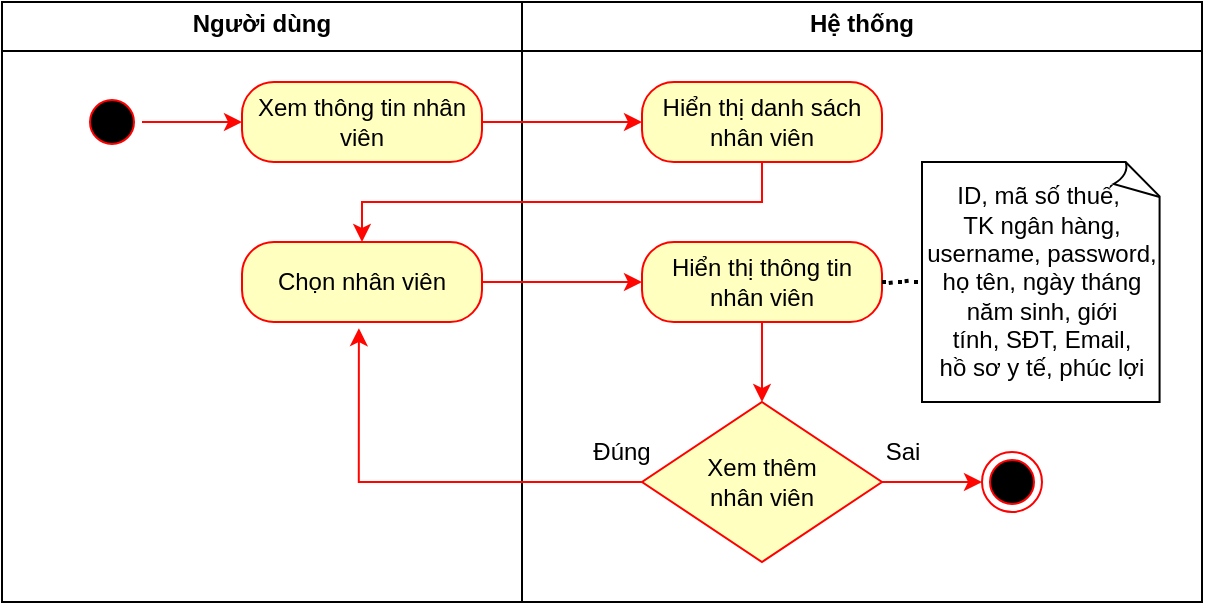 <mxfile version="26.0.6">
  <diagram name="Page-1" id="pAYEDax6jlEjCvd47c3e">
    <mxGraphModel dx="1023" dy="464" grid="1" gridSize="10" guides="1" tooltips="1" connect="1" arrows="1" fold="1" page="1" pageScale="1" pageWidth="850" pageHeight="1100" math="0" shadow="0">
      <root>
        <mxCell id="0" />
        <mxCell id="1" parent="0" />
        <mxCell id="j3ycPdzo6cHpRrVuyQYC-28" value="&lt;p style=&quot;margin:0px;margin-top:4px;text-align:center;&quot;&gt;&lt;b&gt;Hệ thống&lt;/b&gt;&lt;/p&gt;&lt;hr size=&quot;1&quot; style=&quot;border-style:solid;&quot;&gt;&lt;div style=&quot;height:2px;&quot;&gt;&lt;/div&gt;" style="verticalAlign=top;align=left;overflow=fill;html=1;whiteSpace=wrap;" vertex="1" parent="1">
          <mxGeometry x="260" width="340" height="300" as="geometry" />
        </mxCell>
        <mxCell id="j3ycPdzo6cHpRrVuyQYC-27" value="&lt;p style=&quot;margin:0px;margin-top:4px;text-align:center;&quot;&gt;&lt;b&gt;Người dùng&lt;/b&gt;&lt;/p&gt;&lt;hr size=&quot;1&quot; style=&quot;border-style:solid;&quot;&gt;&lt;div style=&quot;height:2px;&quot;&gt;&lt;/div&gt;" style="verticalAlign=top;align=left;overflow=fill;html=1;whiteSpace=wrap;" vertex="1" parent="1">
          <mxGeometry width="260" height="300" as="geometry" />
        </mxCell>
        <mxCell id="j3ycPdzo6cHpRrVuyQYC-1" value="" style="ellipse;html=1;shape=startState;fillColor=#000000;strokeColor=#ff0000;" vertex="1" parent="1">
          <mxGeometry x="40" y="45" width="30" height="30" as="geometry" />
        </mxCell>
        <mxCell id="j3ycPdzo6cHpRrVuyQYC-3" value="" style="edgeStyle=orthogonalEdgeStyle;rounded=0;orthogonalLoop=1;jettySize=auto;html=1;strokeColor=#FF0500;" edge="1" parent="1" source="j3ycPdzo6cHpRrVuyQYC-1" target="j3ycPdzo6cHpRrVuyQYC-2">
          <mxGeometry relative="1" as="geometry" />
        </mxCell>
        <mxCell id="j3ycPdzo6cHpRrVuyQYC-6" value="" style="edgeStyle=orthogonalEdgeStyle;rounded=0;orthogonalLoop=1;jettySize=auto;html=1;strokeColor=#FF0500;" edge="1" parent="1" source="j3ycPdzo6cHpRrVuyQYC-2" target="j3ycPdzo6cHpRrVuyQYC-4">
          <mxGeometry relative="1" as="geometry" />
        </mxCell>
        <mxCell id="j3ycPdzo6cHpRrVuyQYC-2" value="Xem thông tin nhân viên" style="rounded=1;whiteSpace=wrap;html=1;arcSize=40;fontColor=#000000;fillColor=#ffffc0;strokeColor=#ff0000;" vertex="1" parent="1">
          <mxGeometry x="120" y="40" width="120" height="40" as="geometry" />
        </mxCell>
        <mxCell id="j3ycPdzo6cHpRrVuyQYC-7" style="edgeStyle=orthogonalEdgeStyle;rounded=0;orthogonalLoop=1;jettySize=auto;html=1;entryX=0.5;entryY=0;entryDx=0;entryDy=0;strokeColor=#FF0500;" edge="1" parent="1" source="j3ycPdzo6cHpRrVuyQYC-4" target="j3ycPdzo6cHpRrVuyQYC-5">
          <mxGeometry relative="1" as="geometry">
            <Array as="points">
              <mxPoint x="380" y="100" />
              <mxPoint x="180" y="100" />
            </Array>
          </mxGeometry>
        </mxCell>
        <mxCell id="j3ycPdzo6cHpRrVuyQYC-4" value="Hiển thị danh sách nhân viên" style="rounded=1;whiteSpace=wrap;html=1;arcSize=40;fontColor=#000000;fillColor=#ffffc0;strokeColor=#ff0000;" vertex="1" parent="1">
          <mxGeometry x="320" y="40" width="120" height="40" as="geometry" />
        </mxCell>
        <mxCell id="j3ycPdzo6cHpRrVuyQYC-10" style="edgeStyle=orthogonalEdgeStyle;rounded=0;orthogonalLoop=1;jettySize=auto;html=1;entryX=0;entryY=0.5;entryDx=0;entryDy=0;strokeColor=#FF0500;" edge="1" parent="1" source="j3ycPdzo6cHpRrVuyQYC-5" target="j3ycPdzo6cHpRrVuyQYC-9">
          <mxGeometry relative="1" as="geometry" />
        </mxCell>
        <mxCell id="j3ycPdzo6cHpRrVuyQYC-5" value="Chọn nhân viên" style="rounded=1;whiteSpace=wrap;html=1;arcSize=40;fontColor=#000000;fillColor=#ffffc0;strokeColor=#ff0000;" vertex="1" parent="1">
          <mxGeometry x="120" y="120" width="120" height="40" as="geometry" />
        </mxCell>
        <mxCell id="j3ycPdzo6cHpRrVuyQYC-15" value="" style="edgeStyle=orthogonalEdgeStyle;rounded=0;orthogonalLoop=1;jettySize=auto;html=1;" edge="1" parent="1" target="j3ycPdzo6cHpRrVuyQYC-13">
          <mxGeometry relative="1" as="geometry">
            <mxPoint x="380" y="200" as="sourcePoint" />
          </mxGeometry>
        </mxCell>
        <mxCell id="j3ycPdzo6cHpRrVuyQYC-20" style="edgeStyle=orthogonalEdgeStyle;rounded=0;orthogonalLoop=1;jettySize=auto;html=1;entryX=0.5;entryY=0;entryDx=0;entryDy=0;strokeColor=#FF0500;" edge="1" parent="1" source="j3ycPdzo6cHpRrVuyQYC-9" target="j3ycPdzo6cHpRrVuyQYC-13">
          <mxGeometry relative="1" as="geometry" />
        </mxCell>
        <mxCell id="j3ycPdzo6cHpRrVuyQYC-9" value="Hiển thị thông tin nhân viên" style="rounded=1;whiteSpace=wrap;html=1;arcSize=40;fontColor=#000000;fillColor=#ffffc0;strokeColor=#ff0000;" vertex="1" parent="1">
          <mxGeometry x="320" y="120" width="120" height="40" as="geometry" />
        </mxCell>
        <mxCell id="j3ycPdzo6cHpRrVuyQYC-11" value="ID, mã số thuế,&amp;nbsp;&lt;br&gt;TK ngân hàng,&lt;div&gt;username, password, họ tên,&amp;nbsp;&lt;span style=&quot;background-color: transparent; color: light-dark(rgb(0, 0, 0), rgb(255, 255, 255));&quot;&gt;ngày tháng&lt;/span&gt;&lt;/div&gt;&lt;div&gt;&lt;span style=&quot;background-color: transparent; color: light-dark(rgb(0, 0, 0), rgb(255, 255, 255));&quot;&gt;năm sinh,&amp;nbsp;&lt;/span&gt;&lt;span style=&quot;background-color: transparent; color: light-dark(rgb(0, 0, 0), rgb(255, 255, 255));&quot;&gt;giới tính,&amp;nbsp;&lt;/span&gt;&lt;span style=&quot;background-color: transparent; color: light-dark(rgb(0, 0, 0), rgb(255, 255, 255));&quot;&gt;SĐT, Email,&lt;/span&gt;&lt;/div&gt;&lt;div&gt;&lt;div&gt;&lt;div&gt;hồ sơ y tế, phúc lợi&lt;/div&gt;&lt;/div&gt;&lt;/div&gt;" style="whiteSpace=wrap;html=1;shape=mxgraph.basic.document;align=center;" vertex="1" parent="1">
          <mxGeometry x="460" y="80" width="120" height="120" as="geometry" />
        </mxCell>
        <mxCell id="j3ycPdzo6cHpRrVuyQYC-22" value="" style="edgeStyle=orthogonalEdgeStyle;rounded=0;orthogonalLoop=1;jettySize=auto;html=1;strokeColor=#FF0500;" edge="1" parent="1" source="j3ycPdzo6cHpRrVuyQYC-13" target="j3ycPdzo6cHpRrVuyQYC-21">
          <mxGeometry relative="1" as="geometry" />
        </mxCell>
        <mxCell id="j3ycPdzo6cHpRrVuyQYC-12" value="" style="endArrow=none;dashed=1;html=1;dashPattern=1 3;strokeWidth=2;rounded=0;exitX=1.028;exitY=0.512;exitDx=0;exitDy=0;exitPerimeter=0;entryX=-0.029;entryY=0.492;entryDx=0;entryDy=0;entryPerimeter=0;" edge="1" parent="1" source="j3ycPdzo6cHpRrVuyQYC-9" target="j3ycPdzo6cHpRrVuyQYC-11">
          <mxGeometry width="50" height="50" relative="1" as="geometry">
            <mxPoint x="400" y="210" as="sourcePoint" />
            <mxPoint x="450" y="160" as="targetPoint" />
          </mxGeometry>
        </mxCell>
        <mxCell id="j3ycPdzo6cHpRrVuyQYC-13" value="Xem thêm&lt;br&gt;nhân viên" style="rhombus;whiteSpace=wrap;html=1;fontColor=#000000;fillColor=#ffffc0;strokeColor=#FF0000;" vertex="1" parent="1">
          <mxGeometry x="320" y="200" width="120" height="80" as="geometry" />
        </mxCell>
        <mxCell id="j3ycPdzo6cHpRrVuyQYC-14" style="edgeStyle=orthogonalEdgeStyle;rounded=0;orthogonalLoop=1;jettySize=auto;html=1;entryX=0.487;entryY=1.077;entryDx=0;entryDy=0;entryPerimeter=0;strokeColor=#FF0500;" edge="1" parent="1" source="j3ycPdzo6cHpRrVuyQYC-13" target="j3ycPdzo6cHpRrVuyQYC-5">
          <mxGeometry relative="1" as="geometry" />
        </mxCell>
        <mxCell id="j3ycPdzo6cHpRrVuyQYC-21" value="" style="ellipse;html=1;shape=endState;fillColor=#000000;strokeColor=#ff0000;" vertex="1" parent="1">
          <mxGeometry x="490" y="225" width="30" height="30" as="geometry" />
        </mxCell>
        <mxCell id="j3ycPdzo6cHpRrVuyQYC-23" value="Đúng" style="text;html=1;align=center;verticalAlign=middle;whiteSpace=wrap;rounded=0;fontFamily=Helvetica;fontSize=12;fontColor=#000000;" vertex="1" parent="1">
          <mxGeometry x="280" y="210" width="60" height="30" as="geometry" />
        </mxCell>
        <mxCell id="j3ycPdzo6cHpRrVuyQYC-24" value="Sai" style="text;html=1;align=center;verticalAlign=middle;resizable=0;points=[];autosize=1;strokeColor=none;fillColor=none;" vertex="1" parent="1">
          <mxGeometry x="430" y="210" width="40" height="30" as="geometry" />
        </mxCell>
        <mxCell id="j3ycPdzo6cHpRrVuyQYC-29" value="" style="endArrow=none;dashed=1;html=1;dashPattern=1 3;strokeWidth=2;rounded=0;entryX=0;entryY=0.5;entryDx=0;entryDy=0;entryPerimeter=0;" edge="1" parent="1" target="j3ycPdzo6cHpRrVuyQYC-11">
          <mxGeometry width="50" height="50" relative="1" as="geometry">
            <mxPoint x="440" y="140" as="sourcePoint" />
            <mxPoint x="490" y="90" as="targetPoint" />
          </mxGeometry>
        </mxCell>
      </root>
    </mxGraphModel>
  </diagram>
</mxfile>
